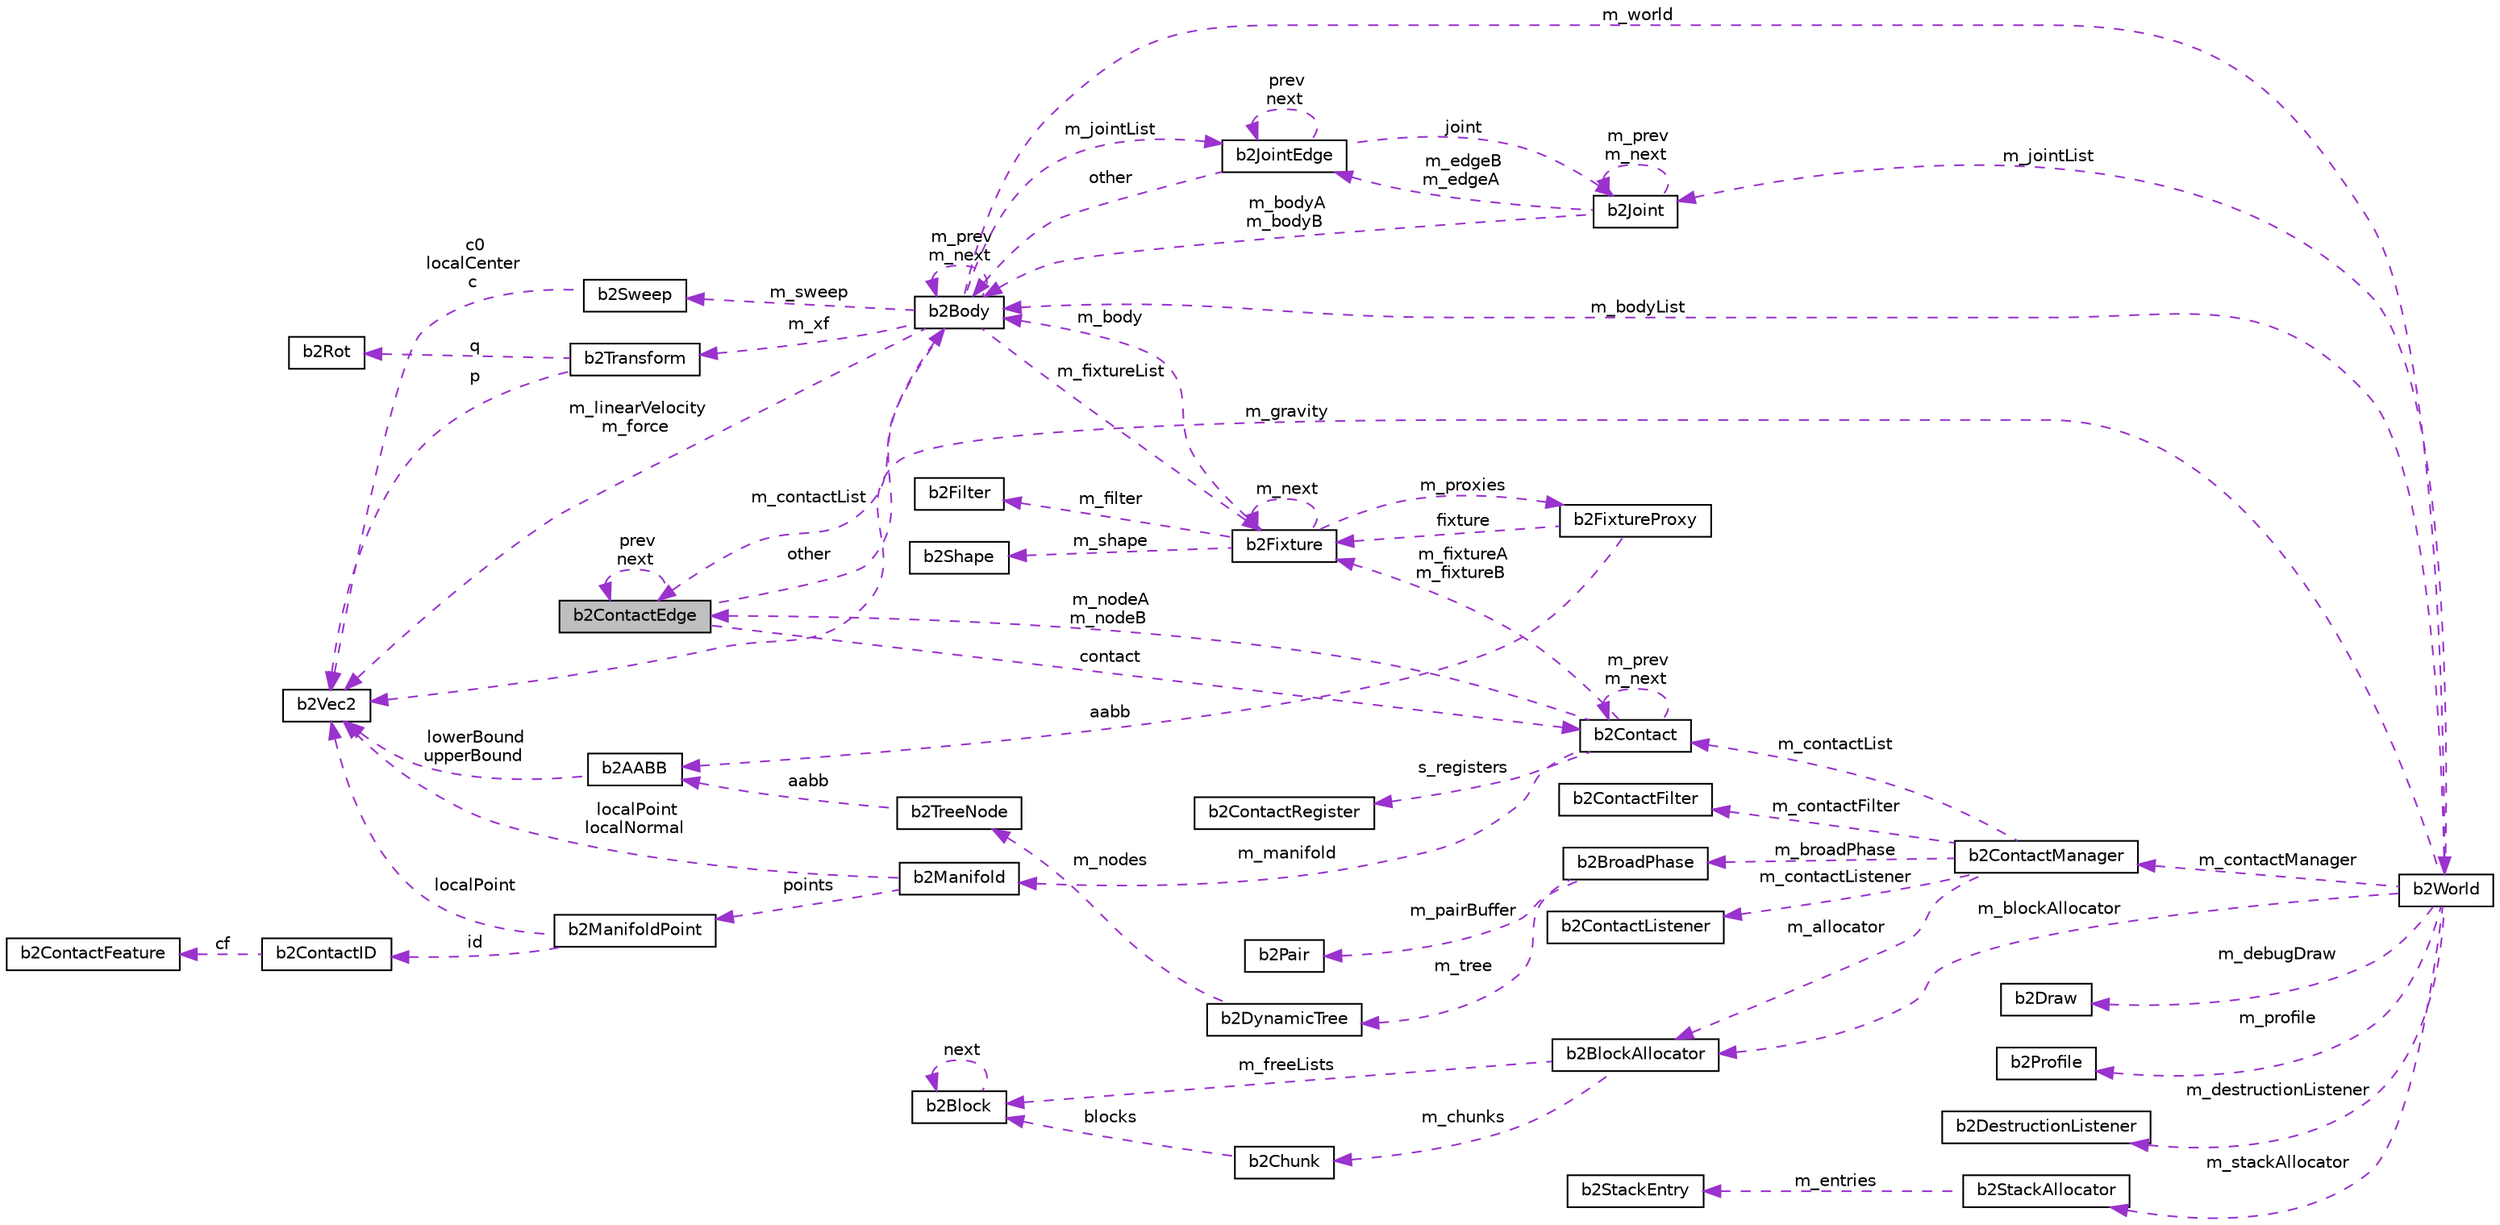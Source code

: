 digraph "b2ContactEdge"
{
  edge [fontname="Helvetica",fontsize="10",labelfontname="Helvetica",labelfontsize="10"];
  node [fontname="Helvetica",fontsize="10",shape=record];
  rankdir="LR";
  Node1 [label="b2ContactEdge",height=0.2,width=0.4,color="black", fillcolor="grey75", style="filled", fontcolor="black"];
  Node2 -> Node1 [dir="back",color="darkorchid3",fontsize="10",style="dashed",label=" other" ,fontname="Helvetica"];
  Node2 [label="b2Body",height=0.2,width=0.4,color="black", fillcolor="white", style="filled",URL="$classb2Body.html",tooltip="A rigid body. These are created via b2World::CreateBody. "];
  Node2 -> Node2 [dir="back",color="darkorchid3",fontsize="10",style="dashed",label=" m_prev\nm_next" ,fontname="Helvetica"];
  Node3 -> Node2 [dir="back",color="darkorchid3",fontsize="10",style="dashed",label=" m_jointList" ,fontname="Helvetica"];
  Node3 [label="b2JointEdge",height=0.2,width=0.4,color="black", fillcolor="white", style="filled",URL="$structb2JointEdge.html"];
  Node2 -> Node3 [dir="back",color="darkorchid3",fontsize="10",style="dashed",label=" other" ,fontname="Helvetica"];
  Node3 -> Node3 [dir="back",color="darkorchid3",fontsize="10",style="dashed",label=" prev\nnext" ,fontname="Helvetica"];
  Node4 -> Node3 [dir="back",color="darkorchid3",fontsize="10",style="dashed",label=" joint" ,fontname="Helvetica"];
  Node4 [label="b2Joint",height=0.2,width=0.4,color="black", fillcolor="white", style="filled",URL="$classb2Joint.html"];
  Node2 -> Node4 [dir="back",color="darkorchid3",fontsize="10",style="dashed",label=" m_bodyA\nm_bodyB" ,fontname="Helvetica"];
  Node3 -> Node4 [dir="back",color="darkorchid3",fontsize="10",style="dashed",label=" m_edgeB\nm_edgeA" ,fontname="Helvetica"];
  Node4 -> Node4 [dir="back",color="darkorchid3",fontsize="10",style="dashed",label=" m_prev\nm_next" ,fontname="Helvetica"];
  Node5 -> Node2 [dir="back",color="darkorchid3",fontsize="10",style="dashed",label=" m_linearVelocity\nm_force" ,fontname="Helvetica"];
  Node5 [label="b2Vec2",height=0.2,width=0.4,color="black", fillcolor="white", style="filled",URL="$structb2Vec2.html",tooltip="A 2D column vector. "];
  Node6 -> Node2 [dir="back",color="darkorchid3",fontsize="10",style="dashed",label=" m_sweep" ,fontname="Helvetica"];
  Node6 [label="b2Sweep",height=0.2,width=0.4,color="black", fillcolor="white", style="filled",URL="$structb2Sweep.html"];
  Node5 -> Node6 [dir="back",color="darkorchid3",fontsize="10",style="dashed",label=" c0\nlocalCenter\nc" ,fontname="Helvetica"];
  Node7 -> Node2 [dir="back",color="darkorchid3",fontsize="10",style="dashed",label=" m_xf" ,fontname="Helvetica"];
  Node7 [label="b2Transform",height=0.2,width=0.4,color="black", fillcolor="white", style="filled",URL="$structb2Transform.html"];
  Node5 -> Node7 [dir="back",color="darkorchid3",fontsize="10",style="dashed",label=" p" ,fontname="Helvetica"];
  Node8 -> Node7 [dir="back",color="darkorchid3",fontsize="10",style="dashed",label=" q" ,fontname="Helvetica"];
  Node8 [label="b2Rot",height=0.2,width=0.4,color="black", fillcolor="white", style="filled",URL="$structb2Rot.html",tooltip="Rotation. "];
  Node1 -> Node2 [dir="back",color="darkorchid3",fontsize="10",style="dashed",label=" m_contactList" ,fontname="Helvetica"];
  Node9 -> Node2 [dir="back",color="darkorchid3",fontsize="10",style="dashed",label=" m_fixtureList" ,fontname="Helvetica"];
  Node9 [label="b2Fixture",height=0.2,width=0.4,color="black", fillcolor="white", style="filled",URL="$classb2Fixture.html"];
  Node2 -> Node9 [dir="back",color="darkorchid3",fontsize="10",style="dashed",label=" m_body" ,fontname="Helvetica"];
  Node10 -> Node9 [dir="back",color="darkorchid3",fontsize="10",style="dashed",label=" m_proxies" ,fontname="Helvetica"];
  Node10 [label="b2FixtureProxy",height=0.2,width=0.4,color="black", fillcolor="white", style="filled",URL="$structb2FixtureProxy.html",tooltip="This proxy is used internally to connect fixtures to the broad-phase. "];
  Node11 -> Node10 [dir="back",color="darkorchid3",fontsize="10",style="dashed",label=" aabb" ,fontname="Helvetica"];
  Node11 [label="b2AABB",height=0.2,width=0.4,color="black", fillcolor="white", style="filled",URL="$structb2AABB.html",tooltip="An axis aligned bounding box. "];
  Node5 -> Node11 [dir="back",color="darkorchid3",fontsize="10",style="dashed",label=" lowerBound\nupperBound" ,fontname="Helvetica"];
  Node9 -> Node10 [dir="back",color="darkorchid3",fontsize="10",style="dashed",label=" fixture" ,fontname="Helvetica"];
  Node12 -> Node9 [dir="back",color="darkorchid3",fontsize="10",style="dashed",label=" m_shape" ,fontname="Helvetica"];
  Node12 [label="b2Shape",height=0.2,width=0.4,color="black", fillcolor="white", style="filled",URL="$classb2Shape.html"];
  Node13 -> Node9 [dir="back",color="darkorchid3",fontsize="10",style="dashed",label=" m_filter" ,fontname="Helvetica"];
  Node13 [label="b2Filter",height=0.2,width=0.4,color="black", fillcolor="white", style="filled",URL="$structb2Filter.html",tooltip="This holds contact filtering data. "];
  Node9 -> Node9 [dir="back",color="darkorchid3",fontsize="10",style="dashed",label=" m_next" ,fontname="Helvetica"];
  Node14 -> Node2 [dir="back",color="darkorchid3",fontsize="10",style="dashed",label=" m_world" ,fontname="Helvetica"];
  Node14 [label="b2World",height=0.2,width=0.4,color="black", fillcolor="white", style="filled",URL="$classb2World.html"];
  Node2 -> Node14 [dir="back",color="darkorchid3",fontsize="10",style="dashed",label=" m_bodyList" ,fontname="Helvetica"];
  Node15 -> Node14 [dir="back",color="darkorchid3",fontsize="10",style="dashed",label=" m_debugDraw" ,fontname="Helvetica"];
  Node15 [label="b2Draw",height=0.2,width=0.4,color="black", fillcolor="white", style="filled",URL="$classb2Draw.html"];
  Node5 -> Node14 [dir="back",color="darkorchid3",fontsize="10",style="dashed",label=" m_gravity" ,fontname="Helvetica"];
  Node16 -> Node14 [dir="back",color="darkorchid3",fontsize="10",style="dashed",label=" m_profile" ,fontname="Helvetica"];
  Node16 [label="b2Profile",height=0.2,width=0.4,color="black", fillcolor="white", style="filled",URL="$structb2Profile.html",tooltip="Profiling data. Times are in milliseconds. "];
  Node17 -> Node14 [dir="back",color="darkorchid3",fontsize="10",style="dashed",label=" m_blockAllocator" ,fontname="Helvetica"];
  Node17 [label="b2BlockAllocator",height=0.2,width=0.4,color="black", fillcolor="white", style="filled",URL="$classb2BlockAllocator.html"];
  Node18 -> Node17 [dir="back",color="darkorchid3",fontsize="10",style="dashed",label=" m_freeLists" ,fontname="Helvetica"];
  Node18 [label="b2Block",height=0.2,width=0.4,color="black", fillcolor="white", style="filled",URL="$structb2Block.html"];
  Node18 -> Node18 [dir="back",color="darkorchid3",fontsize="10",style="dashed",label=" next" ,fontname="Helvetica"];
  Node19 -> Node17 [dir="back",color="darkorchid3",fontsize="10",style="dashed",label=" m_chunks" ,fontname="Helvetica"];
  Node19 [label="b2Chunk",height=0.2,width=0.4,color="black", fillcolor="white", style="filled",URL="$structb2Chunk.html"];
  Node18 -> Node19 [dir="back",color="darkorchid3",fontsize="10",style="dashed",label=" blocks" ,fontname="Helvetica"];
  Node20 -> Node14 [dir="back",color="darkorchid3",fontsize="10",style="dashed",label=" m_destructionListener" ,fontname="Helvetica"];
  Node20 [label="b2DestructionListener",height=0.2,width=0.4,color="black", fillcolor="white", style="filled",URL="$classb2DestructionListener.html"];
  Node21 -> Node14 [dir="back",color="darkorchid3",fontsize="10",style="dashed",label=" m_contactManager" ,fontname="Helvetica"];
  Node21 [label="b2ContactManager",height=0.2,width=0.4,color="black", fillcolor="white", style="filled",URL="$classb2ContactManager.html"];
  Node17 -> Node21 [dir="back",color="darkorchid3",fontsize="10",style="dashed",label=" m_allocator" ,fontname="Helvetica"];
  Node22 -> Node21 [dir="back",color="darkorchid3",fontsize="10",style="dashed",label=" m_contactList" ,fontname="Helvetica"];
  Node22 [label="b2Contact",height=0.2,width=0.4,color="black", fillcolor="white", style="filled",URL="$classb2Contact.html"];
  Node23 -> Node22 [dir="back",color="darkorchid3",fontsize="10",style="dashed",label=" s_registers" ,fontname="Helvetica"];
  Node23 [label="b2ContactRegister",height=0.2,width=0.4,color="black", fillcolor="white", style="filled",URL="$structb2ContactRegister.html"];
  Node22 -> Node22 [dir="back",color="darkorchid3",fontsize="10",style="dashed",label=" m_prev\nm_next" ,fontname="Helvetica"];
  Node24 -> Node22 [dir="back",color="darkorchid3",fontsize="10",style="dashed",label=" m_manifold" ,fontname="Helvetica"];
  Node24 [label="b2Manifold",height=0.2,width=0.4,color="black", fillcolor="white", style="filled",URL="$structb2Manifold.html"];
  Node5 -> Node24 [dir="back",color="darkorchid3",fontsize="10",style="dashed",label=" localPoint\nlocalNormal" ,fontname="Helvetica"];
  Node25 -> Node24 [dir="back",color="darkorchid3",fontsize="10",style="dashed",label=" points" ,fontname="Helvetica"];
  Node25 [label="b2ManifoldPoint",height=0.2,width=0.4,color="black", fillcolor="white", style="filled",URL="$structb2ManifoldPoint.html"];
  Node5 -> Node25 [dir="back",color="darkorchid3",fontsize="10",style="dashed",label=" localPoint" ,fontname="Helvetica"];
  Node26 -> Node25 [dir="back",color="darkorchid3",fontsize="10",style="dashed",label=" id" ,fontname="Helvetica"];
  Node26 [label="b2ContactID",height=0.2,width=0.4,color="black", fillcolor="white", style="filled",URL="$unionb2ContactID.html",tooltip="Contact ids to facilitate warm starting. "];
  Node27 -> Node26 [dir="back",color="darkorchid3",fontsize="10",style="dashed",label=" cf" ,fontname="Helvetica"];
  Node27 [label="b2ContactFeature",height=0.2,width=0.4,color="black", fillcolor="white", style="filled",URL="$structb2ContactFeature.html"];
  Node9 -> Node22 [dir="back",color="darkorchid3",fontsize="10",style="dashed",label=" m_fixtureA\nm_fixtureB" ,fontname="Helvetica"];
  Node1 -> Node22 [dir="back",color="darkorchid3",fontsize="10",style="dashed",label=" m_nodeA\nm_nodeB" ,fontname="Helvetica"];
  Node28 -> Node21 [dir="back",color="darkorchid3",fontsize="10",style="dashed",label=" m_broadPhase" ,fontname="Helvetica"];
  Node28 [label="b2BroadPhase",height=0.2,width=0.4,color="black", fillcolor="white", style="filled",URL="$classb2BroadPhase.html"];
  Node29 -> Node28 [dir="back",color="darkorchid3",fontsize="10",style="dashed",label=" m_pairBuffer" ,fontname="Helvetica"];
  Node29 [label="b2Pair",height=0.2,width=0.4,color="black", fillcolor="white", style="filled",URL="$structb2Pair.html"];
  Node30 -> Node28 [dir="back",color="darkorchid3",fontsize="10",style="dashed",label=" m_tree" ,fontname="Helvetica"];
  Node30 [label="b2DynamicTree",height=0.2,width=0.4,color="black", fillcolor="white", style="filled",URL="$classb2DynamicTree.html"];
  Node31 -> Node30 [dir="back",color="darkorchid3",fontsize="10",style="dashed",label=" m_nodes" ,fontname="Helvetica"];
  Node31 [label="b2TreeNode",height=0.2,width=0.4,color="black", fillcolor="white", style="filled",URL="$structb2TreeNode.html",tooltip="A node in the dynamic tree. The client does not interact with this directly. "];
  Node11 -> Node31 [dir="back",color="darkorchid3",fontsize="10",style="dashed",label=" aabb" ,fontname="Helvetica"];
  Node32 -> Node21 [dir="back",color="darkorchid3",fontsize="10",style="dashed",label=" m_contactFilter" ,fontname="Helvetica"];
  Node32 [label="b2ContactFilter",height=0.2,width=0.4,color="black", fillcolor="white", style="filled",URL="$classb2ContactFilter.html"];
  Node33 -> Node21 [dir="back",color="darkorchid3",fontsize="10",style="dashed",label=" m_contactListener" ,fontname="Helvetica"];
  Node33 [label="b2ContactListener",height=0.2,width=0.4,color="black", fillcolor="white", style="filled",URL="$classb2ContactListener.html"];
  Node34 -> Node14 [dir="back",color="darkorchid3",fontsize="10",style="dashed",label=" m_stackAllocator" ,fontname="Helvetica"];
  Node34 [label="b2StackAllocator",height=0.2,width=0.4,color="black", fillcolor="white", style="filled",URL="$classb2StackAllocator.html"];
  Node35 -> Node34 [dir="back",color="darkorchid3",fontsize="10",style="dashed",label=" m_entries" ,fontname="Helvetica"];
  Node35 [label="b2StackEntry",height=0.2,width=0.4,color="black", fillcolor="white", style="filled",URL="$structb2StackEntry.html"];
  Node4 -> Node14 [dir="back",color="darkorchid3",fontsize="10",style="dashed",label=" m_jointList" ,fontname="Helvetica"];
  Node22 -> Node1 [dir="back",color="darkorchid3",fontsize="10",style="dashed",label=" contact" ,fontname="Helvetica"];
  Node1 -> Node1 [dir="back",color="darkorchid3",fontsize="10",style="dashed",label=" prev\nnext" ,fontname="Helvetica"];
}
